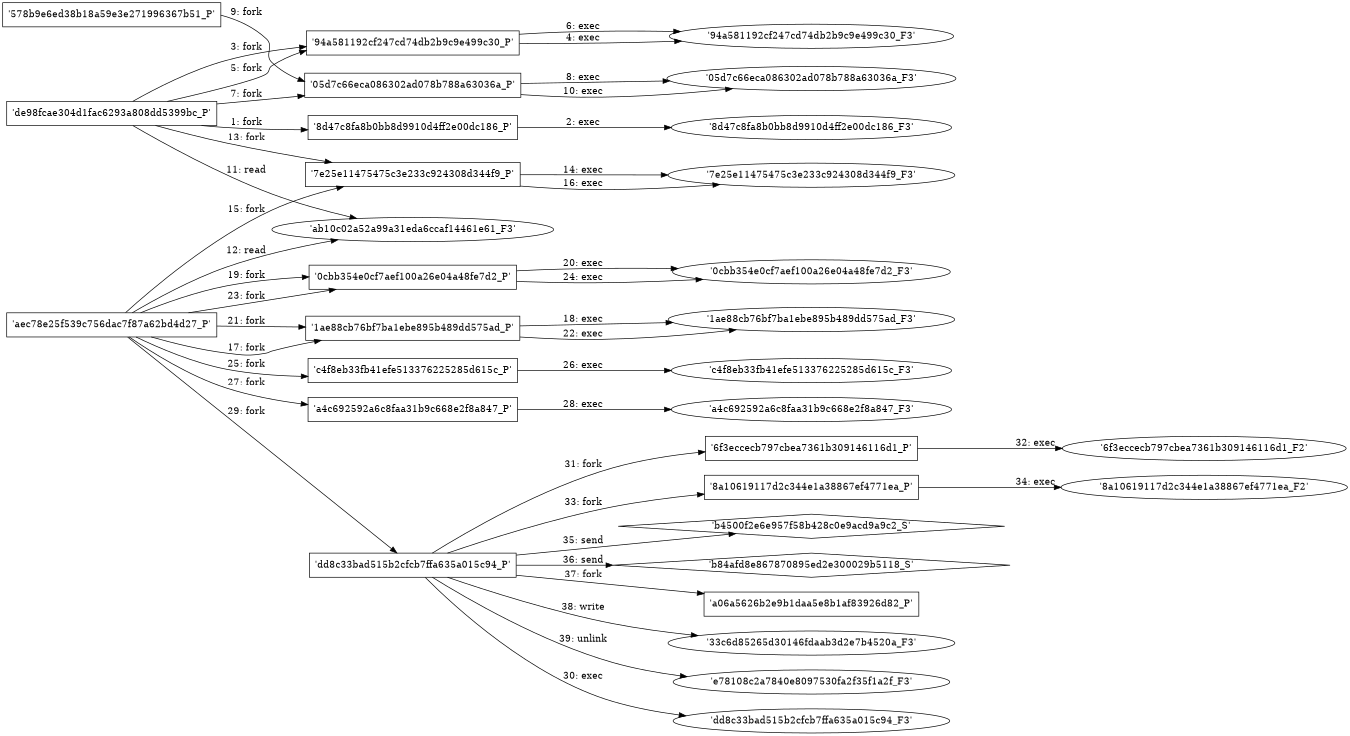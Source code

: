 digraph "D:\Learning\Paper\apt\基于CTI的攻击预警\Dataset\攻击图\ASGfromALLCTI\Threat Roundup Sept 28 - Oct 5.dot" {
rankdir="LR"
size="9"
fixedsize="false"
splines="true"
nodesep=0.3
ranksep=0
fontsize=10
overlap="scalexy"
engine= "neato"
	"'de98fcae304d1fac6293a808dd5399bc_P'" [node_type=Process shape=box]
	"'8d47c8fa8b0bb8d9910d4ff2e00dc186_P'" [node_type=Process shape=box]
	"'de98fcae304d1fac6293a808dd5399bc_P'" -> "'8d47c8fa8b0bb8d9910d4ff2e00dc186_P'" [label="1: fork"]
	"'8d47c8fa8b0bb8d9910d4ff2e00dc186_P'" [node_type=Process shape=box]
	"'8d47c8fa8b0bb8d9910d4ff2e00dc186_F3'" [node_type=File shape=ellipse]
	"'8d47c8fa8b0bb8d9910d4ff2e00dc186_P'" -> "'8d47c8fa8b0bb8d9910d4ff2e00dc186_F3'" [label="2: exec"]
	"'de98fcae304d1fac6293a808dd5399bc_P'" [node_type=Process shape=box]
	"'94a581192cf247cd74db2b9c9e499c30_P'" [node_type=Process shape=box]
	"'de98fcae304d1fac6293a808dd5399bc_P'" -> "'94a581192cf247cd74db2b9c9e499c30_P'" [label="3: fork"]
	"'94a581192cf247cd74db2b9c9e499c30_P'" [node_type=Process shape=box]
	"'94a581192cf247cd74db2b9c9e499c30_F3'" [node_type=File shape=ellipse]
	"'94a581192cf247cd74db2b9c9e499c30_P'" -> "'94a581192cf247cd74db2b9c9e499c30_F3'" [label="4: exec"]
	"'de98fcae304d1fac6293a808dd5399bc_P'" [node_type=Process shape=box]
	"'94a581192cf247cd74db2b9c9e499c30_P'" [node_type=Process shape=box]
	"'de98fcae304d1fac6293a808dd5399bc_P'" -> "'94a581192cf247cd74db2b9c9e499c30_P'" [label="5: fork"]
	"'94a581192cf247cd74db2b9c9e499c30_P'" [node_type=Process shape=box]
	"'94a581192cf247cd74db2b9c9e499c30_F3'" [node_type=File shape=ellipse]
	"'94a581192cf247cd74db2b9c9e499c30_P'" -> "'94a581192cf247cd74db2b9c9e499c30_F3'" [label="6: exec"]
	"'de98fcae304d1fac6293a808dd5399bc_P'" [node_type=Process shape=box]
	"'05d7c66eca086302ad078b788a63036a_P'" [node_type=Process shape=box]
	"'de98fcae304d1fac6293a808dd5399bc_P'" -> "'05d7c66eca086302ad078b788a63036a_P'" [label="7: fork"]
	"'05d7c66eca086302ad078b788a63036a_P'" [node_type=Process shape=box]
	"'05d7c66eca086302ad078b788a63036a_F3'" [node_type=File shape=ellipse]
	"'05d7c66eca086302ad078b788a63036a_P'" -> "'05d7c66eca086302ad078b788a63036a_F3'" [label="8: exec"]
	"'578b9e6ed38b18a59e3e271996367b51_P'" [node_type=Process shape=box]
	"'05d7c66eca086302ad078b788a63036a_P'" [node_type=Process shape=box]
	"'578b9e6ed38b18a59e3e271996367b51_P'" -> "'05d7c66eca086302ad078b788a63036a_P'" [label="9: fork"]
	"'05d7c66eca086302ad078b788a63036a_P'" [node_type=Process shape=box]
	"'05d7c66eca086302ad078b788a63036a_F3'" [node_type=File shape=ellipse]
	"'05d7c66eca086302ad078b788a63036a_P'" -> "'05d7c66eca086302ad078b788a63036a_F3'" [label="10: exec"]
	"'ab10c02a52a99a31eda6ccaf14461e61_F3'" [node_type=file shape=ellipse]
	"'de98fcae304d1fac6293a808dd5399bc_P'" [node_type=Process shape=box]
	"'de98fcae304d1fac6293a808dd5399bc_P'" -> "'ab10c02a52a99a31eda6ccaf14461e61_F3'" [label="11: read"]
	"'ab10c02a52a99a31eda6ccaf14461e61_F3'" [node_type=file shape=ellipse]
	"'aec78e25f539c756dac7f87a62bd4d27_P'" [node_type=Process shape=box]
	"'aec78e25f539c756dac7f87a62bd4d27_P'" -> "'ab10c02a52a99a31eda6ccaf14461e61_F3'" [label="12: read"]
	"'de98fcae304d1fac6293a808dd5399bc_P'" [node_type=Process shape=box]
	"'7e25e11475475c3e233c924308d344f9_P'" [node_type=Process shape=box]
	"'de98fcae304d1fac6293a808dd5399bc_P'" -> "'7e25e11475475c3e233c924308d344f9_P'" [label="13: fork"]
	"'7e25e11475475c3e233c924308d344f9_P'" [node_type=Process shape=box]
	"'7e25e11475475c3e233c924308d344f9_F3'" [node_type=File shape=ellipse]
	"'7e25e11475475c3e233c924308d344f9_P'" -> "'7e25e11475475c3e233c924308d344f9_F3'" [label="14: exec"]
	"'aec78e25f539c756dac7f87a62bd4d27_P'" [node_type=Process shape=box]
	"'7e25e11475475c3e233c924308d344f9_P'" [node_type=Process shape=box]
	"'aec78e25f539c756dac7f87a62bd4d27_P'" -> "'7e25e11475475c3e233c924308d344f9_P'" [label="15: fork"]
	"'7e25e11475475c3e233c924308d344f9_P'" [node_type=Process shape=box]
	"'7e25e11475475c3e233c924308d344f9_F3'" [node_type=File shape=ellipse]
	"'7e25e11475475c3e233c924308d344f9_P'" -> "'7e25e11475475c3e233c924308d344f9_F3'" [label="16: exec"]
	"'aec78e25f539c756dac7f87a62bd4d27_P'" [node_type=Process shape=box]
	"'1ae88cb76bf7ba1ebe895b489dd575ad_P'" [node_type=Process shape=box]
	"'aec78e25f539c756dac7f87a62bd4d27_P'" -> "'1ae88cb76bf7ba1ebe895b489dd575ad_P'" [label="17: fork"]
	"'1ae88cb76bf7ba1ebe895b489dd575ad_P'" [node_type=Process shape=box]
	"'1ae88cb76bf7ba1ebe895b489dd575ad_F3'" [node_type=File shape=ellipse]
	"'1ae88cb76bf7ba1ebe895b489dd575ad_P'" -> "'1ae88cb76bf7ba1ebe895b489dd575ad_F3'" [label="18: exec"]
	"'aec78e25f539c756dac7f87a62bd4d27_P'" [node_type=Process shape=box]
	"'0cbb354e0cf7aef100a26e04a48fe7d2_P'" [node_type=Process shape=box]
	"'aec78e25f539c756dac7f87a62bd4d27_P'" -> "'0cbb354e0cf7aef100a26e04a48fe7d2_P'" [label="19: fork"]
	"'0cbb354e0cf7aef100a26e04a48fe7d2_P'" [node_type=Process shape=box]
	"'0cbb354e0cf7aef100a26e04a48fe7d2_F3'" [node_type=File shape=ellipse]
	"'0cbb354e0cf7aef100a26e04a48fe7d2_P'" -> "'0cbb354e0cf7aef100a26e04a48fe7d2_F3'" [label="20: exec"]
	"'aec78e25f539c756dac7f87a62bd4d27_P'" [node_type=Process shape=box]
	"'1ae88cb76bf7ba1ebe895b489dd575ad_P'" [node_type=Process shape=box]
	"'aec78e25f539c756dac7f87a62bd4d27_P'" -> "'1ae88cb76bf7ba1ebe895b489dd575ad_P'" [label="21: fork"]
	"'1ae88cb76bf7ba1ebe895b489dd575ad_P'" [node_type=Process shape=box]
	"'1ae88cb76bf7ba1ebe895b489dd575ad_F3'" [node_type=File shape=ellipse]
	"'1ae88cb76bf7ba1ebe895b489dd575ad_P'" -> "'1ae88cb76bf7ba1ebe895b489dd575ad_F3'" [label="22: exec"]
	"'aec78e25f539c756dac7f87a62bd4d27_P'" [node_type=Process shape=box]
	"'0cbb354e0cf7aef100a26e04a48fe7d2_P'" [node_type=Process shape=box]
	"'aec78e25f539c756dac7f87a62bd4d27_P'" -> "'0cbb354e0cf7aef100a26e04a48fe7d2_P'" [label="23: fork"]
	"'0cbb354e0cf7aef100a26e04a48fe7d2_P'" [node_type=Process shape=box]
	"'0cbb354e0cf7aef100a26e04a48fe7d2_F3'" [node_type=File shape=ellipse]
	"'0cbb354e0cf7aef100a26e04a48fe7d2_P'" -> "'0cbb354e0cf7aef100a26e04a48fe7d2_F3'" [label="24: exec"]
	"'aec78e25f539c756dac7f87a62bd4d27_P'" [node_type=Process shape=box]
	"'c4f8eb33fb41efe513376225285d615c_P'" [node_type=Process shape=box]
	"'aec78e25f539c756dac7f87a62bd4d27_P'" -> "'c4f8eb33fb41efe513376225285d615c_P'" [label="25: fork"]
	"'c4f8eb33fb41efe513376225285d615c_P'" [node_type=Process shape=box]
	"'c4f8eb33fb41efe513376225285d615c_F3'" [node_type=File shape=ellipse]
	"'c4f8eb33fb41efe513376225285d615c_P'" -> "'c4f8eb33fb41efe513376225285d615c_F3'" [label="26: exec"]
	"'aec78e25f539c756dac7f87a62bd4d27_P'" [node_type=Process shape=box]
	"'a4c692592a6c8faa31b9c668e2f8a847_P'" [node_type=Process shape=box]
	"'aec78e25f539c756dac7f87a62bd4d27_P'" -> "'a4c692592a6c8faa31b9c668e2f8a847_P'" [label="27: fork"]
	"'a4c692592a6c8faa31b9c668e2f8a847_P'" [node_type=Process shape=box]
	"'a4c692592a6c8faa31b9c668e2f8a847_F3'" [node_type=File shape=ellipse]
	"'a4c692592a6c8faa31b9c668e2f8a847_P'" -> "'a4c692592a6c8faa31b9c668e2f8a847_F3'" [label="28: exec"]
	"'aec78e25f539c756dac7f87a62bd4d27_P'" [node_type=Process shape=box]
	"'dd8c33bad515b2cfcb7ffa635a015c94_P'" [node_type=Process shape=box]
	"'aec78e25f539c756dac7f87a62bd4d27_P'" -> "'dd8c33bad515b2cfcb7ffa635a015c94_P'" [label="29: fork"]
	"'dd8c33bad515b2cfcb7ffa635a015c94_P'" [node_type=Process shape=box]
	"'dd8c33bad515b2cfcb7ffa635a015c94_F3'" [node_type=File shape=ellipse]
	"'dd8c33bad515b2cfcb7ffa635a015c94_P'" -> "'dd8c33bad515b2cfcb7ffa635a015c94_F3'" [label="30: exec"]
	"'dd8c33bad515b2cfcb7ffa635a015c94_P'" [node_type=Process shape=box]
	"'6f3eccecb797cbea7361b309146116d1_P'" [node_type=Process shape=box]
	"'dd8c33bad515b2cfcb7ffa635a015c94_P'" -> "'6f3eccecb797cbea7361b309146116d1_P'" [label="31: fork"]
	"'6f3eccecb797cbea7361b309146116d1_P'" [node_type=Process shape=box]
	"'6f3eccecb797cbea7361b309146116d1_F2'" [node_type=File shape=ellipse]
	"'6f3eccecb797cbea7361b309146116d1_P'" -> "'6f3eccecb797cbea7361b309146116d1_F2'" [label="32: exec"]
	"'dd8c33bad515b2cfcb7ffa635a015c94_P'" [node_type=Process shape=box]
	"'8a10619117d2c344e1a38867ef4771ea_P'" [node_type=Process shape=box]
	"'dd8c33bad515b2cfcb7ffa635a015c94_P'" -> "'8a10619117d2c344e1a38867ef4771ea_P'" [label="33: fork"]
	"'8a10619117d2c344e1a38867ef4771ea_P'" [node_type=Process shape=box]
	"'8a10619117d2c344e1a38867ef4771ea_F2'" [node_type=File shape=ellipse]
	"'8a10619117d2c344e1a38867ef4771ea_P'" -> "'8a10619117d2c344e1a38867ef4771ea_F2'" [label="34: exec"]
	"'b4500f2e6e957f58b428c0e9acd9a9c2_S'" [node_type=Socket shape=diamond]
	"'dd8c33bad515b2cfcb7ffa635a015c94_P'" [node_type=Process shape=box]
	"'dd8c33bad515b2cfcb7ffa635a015c94_P'" -> "'b4500f2e6e957f58b428c0e9acd9a9c2_S'" [label="35: send"]
	"'b84afd8e867870895ed2e300029b5118_S'" [node_type=Socket shape=diamond]
	"'dd8c33bad515b2cfcb7ffa635a015c94_P'" [node_type=Process shape=box]
	"'dd8c33bad515b2cfcb7ffa635a015c94_P'" -> "'b84afd8e867870895ed2e300029b5118_S'" [label="36: send"]
	"'dd8c33bad515b2cfcb7ffa635a015c94_P'" [node_type=Process shape=box]
	"'a06a5626b2e9b1daa5e8b1af83926d82_P'" [node_type=Process shape=box]
	"'dd8c33bad515b2cfcb7ffa635a015c94_P'" -> "'a06a5626b2e9b1daa5e8b1af83926d82_P'" [label="37: fork"]
	"'33c6d85265d30146fdaab3d2e7b4520a_F3'" [node_type=file shape=ellipse]
	"'dd8c33bad515b2cfcb7ffa635a015c94_P'" [node_type=Process shape=box]
	"'dd8c33bad515b2cfcb7ffa635a015c94_P'" -> "'33c6d85265d30146fdaab3d2e7b4520a_F3'" [label="38: write"]
	"'e78108c2a7840e8097530fa2f35f1a2f_F3'" [node_type=file shape=ellipse]
	"'dd8c33bad515b2cfcb7ffa635a015c94_P'" [node_type=Process shape=box]
	"'dd8c33bad515b2cfcb7ffa635a015c94_P'" -> "'e78108c2a7840e8097530fa2f35f1a2f_F3'" [label="39: unlink"]
}
